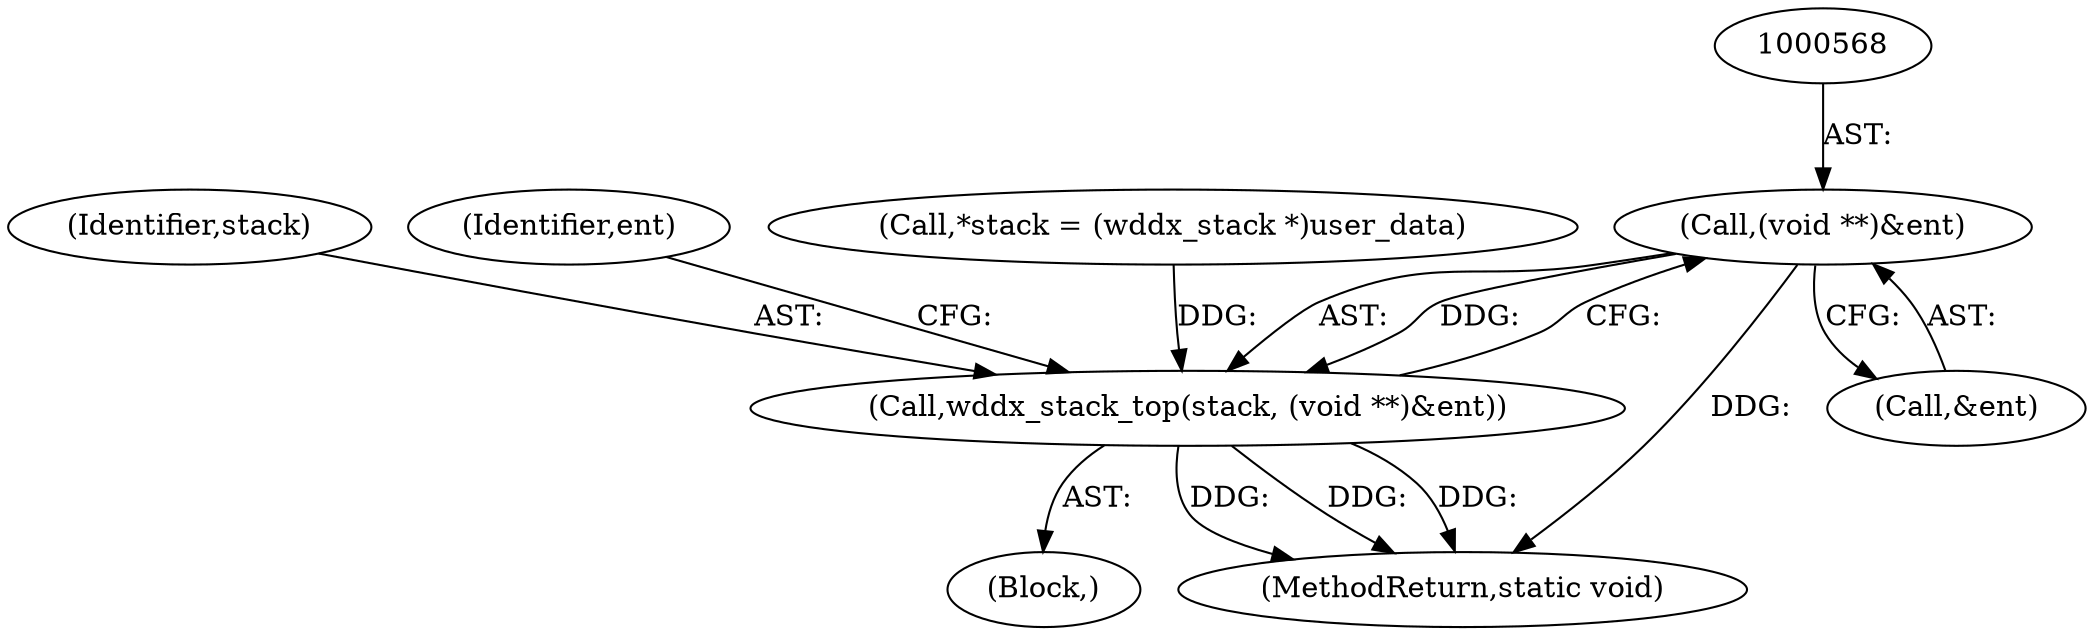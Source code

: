digraph "0_php-src_698a691724c0a949295991e5df091ce16f899e02?w=1@pointer" {
"1000567" [label="(Call,(void **)&ent)"];
"1000565" [label="(Call,wddx_stack_top(stack, (void **)&ent))"];
"1000563" [label="(Block,)"];
"1000567" [label="(Call,(void **)&ent)"];
"1000565" [label="(Call,wddx_stack_top(stack, (void **)&ent))"];
"1000566" [label="(Identifier,stack)"];
"1000577" [label="(MethodReturn,static void)"];
"1000572" [label="(Identifier,ent)"];
"1000569" [label="(Call,&ent)"];
"1000115" [label="(Call,*stack = (wddx_stack *)user_data)"];
"1000567" -> "1000565"  [label="AST: "];
"1000567" -> "1000569"  [label="CFG: "];
"1000568" -> "1000567"  [label="AST: "];
"1000569" -> "1000567"  [label="AST: "];
"1000565" -> "1000567"  [label="CFG: "];
"1000567" -> "1000577"  [label="DDG: "];
"1000567" -> "1000565"  [label="DDG: "];
"1000565" -> "1000563"  [label="AST: "];
"1000566" -> "1000565"  [label="AST: "];
"1000572" -> "1000565"  [label="CFG: "];
"1000565" -> "1000577"  [label="DDG: "];
"1000565" -> "1000577"  [label="DDG: "];
"1000565" -> "1000577"  [label="DDG: "];
"1000115" -> "1000565"  [label="DDG: "];
}
